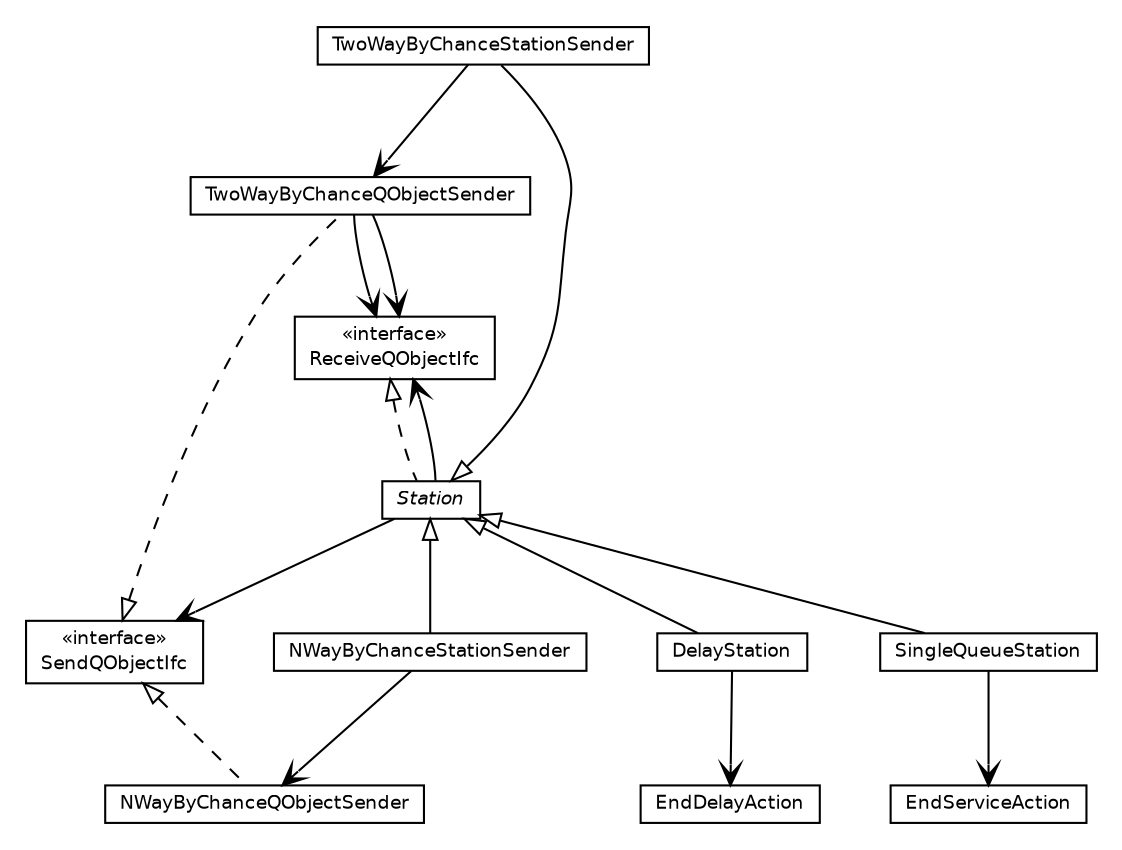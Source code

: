 #!/usr/local/bin/dot
#
# Class diagram 
# Generated by UMLGraph version 5.4 (http://www.umlgraph.org/)
#

digraph G {
	edge [fontname="Helvetica",fontsize=10,labelfontname="Helvetica",labelfontsize=10];
	node [fontname="Helvetica",fontsize=10,shape=plaintext];
	nodesep=0.25;
	ranksep=0.5;
	// jsl.modeling.elements.station.TwoWayByChanceStationSender
	c4952 [label=<<table title="jsl.modeling.elements.station.TwoWayByChanceStationSender" border="0" cellborder="1" cellspacing="0" cellpadding="2" port="p" href="./TwoWayByChanceStationSender.html">
		<tr><td><table border="0" cellspacing="0" cellpadding="1">
<tr><td align="center" balign="center"> TwoWayByChanceStationSender </td></tr>
		</table></td></tr>
		</table>>, URL="./TwoWayByChanceStationSender.html", fontname="Helvetica", fontcolor="black", fontsize=9.0];
	// jsl.modeling.elements.station.TwoWayByChanceQObjectSender
	c4953 [label=<<table title="jsl.modeling.elements.station.TwoWayByChanceQObjectSender" border="0" cellborder="1" cellspacing="0" cellpadding="2" port="p" href="./TwoWayByChanceQObjectSender.html">
		<tr><td><table border="0" cellspacing="0" cellpadding="1">
<tr><td align="center" balign="center"> TwoWayByChanceQObjectSender </td></tr>
		</table></td></tr>
		</table>>, URL="./TwoWayByChanceQObjectSender.html", fontname="Helvetica", fontcolor="black", fontsize=9.0];
	// jsl.modeling.elements.station.Station
	c4954 [label=<<table title="jsl.modeling.elements.station.Station" border="0" cellborder="1" cellspacing="0" cellpadding="2" port="p" href="./Station.html">
		<tr><td><table border="0" cellspacing="0" cellpadding="1">
<tr><td align="center" balign="center"><font face="Helvetica-Oblique"> Station </font></td></tr>
		</table></td></tr>
		</table>>, URL="./Station.html", fontname="Helvetica", fontcolor="black", fontsize=9.0];
	// jsl.modeling.elements.station.SingleQueueStation
	c4955 [label=<<table title="jsl.modeling.elements.station.SingleQueueStation" border="0" cellborder="1" cellspacing="0" cellpadding="2" port="p" href="./SingleQueueStation.html">
		<tr><td><table border="0" cellspacing="0" cellpadding="1">
<tr><td align="center" balign="center"> SingleQueueStation </td></tr>
		</table></td></tr>
		</table>>, URL="./SingleQueueStation.html", fontname="Helvetica", fontcolor="black", fontsize=9.0];
	// jsl.modeling.elements.station.SingleQueueStation.EndServiceAction
	c4956 [label=<<table title="jsl.modeling.elements.station.SingleQueueStation.EndServiceAction" border="0" cellborder="1" cellspacing="0" cellpadding="2" port="p" href="./SingleQueueStation.EndServiceAction.html">
		<tr><td><table border="0" cellspacing="0" cellpadding="1">
<tr><td align="center" balign="center"> EndServiceAction </td></tr>
		</table></td></tr>
		</table>>, URL="./SingleQueueStation.EndServiceAction.html", fontname="Helvetica", fontcolor="black", fontsize=9.0];
	// jsl.modeling.elements.station.SendQObjectIfc
	c4957 [label=<<table title="jsl.modeling.elements.station.SendQObjectIfc" border="0" cellborder="1" cellspacing="0" cellpadding="2" port="p" href="./SendQObjectIfc.html">
		<tr><td><table border="0" cellspacing="0" cellpadding="1">
<tr><td align="center" balign="center"> &#171;interface&#187; </td></tr>
<tr><td align="center" balign="center"> SendQObjectIfc </td></tr>
		</table></td></tr>
		</table>>, URL="./SendQObjectIfc.html", fontname="Helvetica", fontcolor="black", fontsize=9.0];
	// jsl.modeling.elements.station.ReceiveQObjectIfc
	c4958 [label=<<table title="jsl.modeling.elements.station.ReceiveQObjectIfc" border="0" cellborder="1" cellspacing="0" cellpadding="2" port="p" href="./ReceiveQObjectIfc.html">
		<tr><td><table border="0" cellspacing="0" cellpadding="1">
<tr><td align="center" balign="center"> &#171;interface&#187; </td></tr>
<tr><td align="center" balign="center"> ReceiveQObjectIfc </td></tr>
		</table></td></tr>
		</table>>, URL="./ReceiveQObjectIfc.html", fontname="Helvetica", fontcolor="black", fontsize=9.0];
	// jsl.modeling.elements.station.NWayByChanceStationSender
	c4959 [label=<<table title="jsl.modeling.elements.station.NWayByChanceStationSender" border="0" cellborder="1" cellspacing="0" cellpadding="2" port="p" href="./NWayByChanceStationSender.html">
		<tr><td><table border="0" cellspacing="0" cellpadding="1">
<tr><td align="center" balign="center"> NWayByChanceStationSender </td></tr>
		</table></td></tr>
		</table>>, URL="./NWayByChanceStationSender.html", fontname="Helvetica", fontcolor="black", fontsize=9.0];
	// jsl.modeling.elements.station.NWayByChanceQObjectSender
	c4960 [label=<<table title="jsl.modeling.elements.station.NWayByChanceQObjectSender" border="0" cellborder="1" cellspacing="0" cellpadding="2" port="p" href="./NWayByChanceQObjectSender.html">
		<tr><td><table border="0" cellspacing="0" cellpadding="1">
<tr><td align="center" balign="center"> NWayByChanceQObjectSender </td></tr>
		</table></td></tr>
		</table>>, URL="./NWayByChanceQObjectSender.html", fontname="Helvetica", fontcolor="black", fontsize=9.0];
	// jsl.modeling.elements.station.DelayStation
	c4961 [label=<<table title="jsl.modeling.elements.station.DelayStation" border="0" cellborder="1" cellspacing="0" cellpadding="2" port="p" href="./DelayStation.html">
		<tr><td><table border="0" cellspacing="0" cellpadding="1">
<tr><td align="center" balign="center"> DelayStation </td></tr>
		</table></td></tr>
		</table>>, URL="./DelayStation.html", fontname="Helvetica", fontcolor="black", fontsize=9.0];
	// jsl.modeling.elements.station.DelayStation.EndDelayAction
	c4962 [label=<<table title="jsl.modeling.elements.station.DelayStation.EndDelayAction" border="0" cellborder="1" cellspacing="0" cellpadding="2" port="p" href="./DelayStation.EndDelayAction.html">
		<tr><td><table border="0" cellspacing="0" cellpadding="1">
<tr><td align="center" balign="center"> EndDelayAction </td></tr>
		</table></td></tr>
		</table>>, URL="./DelayStation.EndDelayAction.html", fontname="Helvetica", fontcolor="black", fontsize=9.0];
	//jsl.modeling.elements.station.TwoWayByChanceStationSender extends jsl.modeling.elements.station.Station
	c4954:p -> c4952:p [dir=back,arrowtail=empty];
	//jsl.modeling.elements.station.TwoWayByChanceQObjectSender implements jsl.modeling.elements.station.SendQObjectIfc
	c4957:p -> c4953:p [dir=back,arrowtail=empty,style=dashed];
	//jsl.modeling.elements.station.Station implements jsl.modeling.elements.station.ReceiveQObjectIfc
	c4958:p -> c4954:p [dir=back,arrowtail=empty,style=dashed];
	//jsl.modeling.elements.station.SingleQueueStation extends jsl.modeling.elements.station.Station
	c4954:p -> c4955:p [dir=back,arrowtail=empty];
	//jsl.modeling.elements.station.NWayByChanceStationSender extends jsl.modeling.elements.station.Station
	c4954:p -> c4959:p [dir=back,arrowtail=empty];
	//jsl.modeling.elements.station.NWayByChanceQObjectSender implements jsl.modeling.elements.station.SendQObjectIfc
	c4957:p -> c4960:p [dir=back,arrowtail=empty,style=dashed];
	//jsl.modeling.elements.station.DelayStation extends jsl.modeling.elements.station.Station
	c4954:p -> c4961:p [dir=back,arrowtail=empty];
	// jsl.modeling.elements.station.TwoWayByChanceStationSender NAVASSOC jsl.modeling.elements.station.TwoWayByChanceQObjectSender
	c4952:p -> c4953:p [taillabel="", label="", headlabel="", fontname="Helvetica", fontcolor="black", fontsize=10.0, color="black", arrowhead=open];
	// jsl.modeling.elements.station.TwoWayByChanceQObjectSender NAVASSOC jsl.modeling.elements.station.ReceiveQObjectIfc
	c4953:p -> c4958:p [taillabel="", label="", headlabel="", fontname="Helvetica", fontcolor="black", fontsize=10.0, color="black", arrowhead=open];
	// jsl.modeling.elements.station.TwoWayByChanceQObjectSender NAVASSOC jsl.modeling.elements.station.ReceiveQObjectIfc
	c4953:p -> c4958:p [taillabel="", label="", headlabel="", fontname="Helvetica", fontcolor="black", fontsize=10.0, color="black", arrowhead=open];
	// jsl.modeling.elements.station.Station NAVASSOC jsl.modeling.elements.station.SendQObjectIfc
	c4954:p -> c4957:p [taillabel="", label="", headlabel="", fontname="Helvetica", fontcolor="black", fontsize=10.0, color="black", arrowhead=open];
	// jsl.modeling.elements.station.Station NAVASSOC jsl.modeling.elements.station.ReceiveQObjectIfc
	c4954:p -> c4958:p [taillabel="", label="", headlabel="", fontname="Helvetica", fontcolor="black", fontsize=10.0, color="black", arrowhead=open];
	// jsl.modeling.elements.station.SingleQueueStation NAVASSOC jsl.modeling.elements.station.SingleQueueStation.EndServiceAction
	c4955:p -> c4956:p [taillabel="", label="", headlabel="", fontname="Helvetica", fontcolor="black", fontsize=10.0, color="black", arrowhead=open];
	// jsl.modeling.elements.station.NWayByChanceStationSender NAVASSOC jsl.modeling.elements.station.NWayByChanceQObjectSender
	c4959:p -> c4960:p [taillabel="", label="", headlabel="", fontname="Helvetica", fontcolor="black", fontsize=10.0, color="black", arrowhead=open];
	// jsl.modeling.elements.station.DelayStation NAVASSOC jsl.modeling.elements.station.DelayStation.EndDelayAction
	c4961:p -> c4962:p [taillabel="", label="", headlabel="", fontname="Helvetica", fontcolor="black", fontsize=10.0, color="black", arrowhead=open];
}

